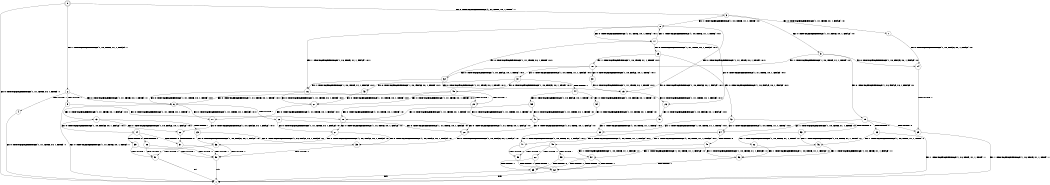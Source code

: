 digraph BCG {
size = "7, 10.5";
center = TRUE;
node [shape = circle];
0 [peripheries = 2];
0 -> 1 [label = "EX !0 !ATOMIC_EXCH_BRANCH (1, +1, TRUE, +0, 1, TRUE) !::"];
0 -> 2 [label = "EX !1 !ATOMIC_EXCH_BRANCH (1, +0, TRUE, +1, 1, FALSE) !::"];
0 -> 3 [label = "EX !0 !ATOMIC_EXCH_BRANCH (1, +1, TRUE, +0, 1, TRUE) !::"];
2 -> 4 [label = "TERMINATE !1"];
2 -> 5 [label = "TERMINATE !1"];
2 -> 6 [label = "EX !0 !ATOMIC_EXCH_BRANCH (1, +1, TRUE, +0, 1, TRUE) !:1:"];
3 -> 7 [label = "EX !0 !ATOMIC_EXCH_BRANCH (1, +1, TRUE, +0, 1, FALSE) !:0:"];
3 -> 8 [label = "EX !1 !ATOMIC_EXCH_BRANCH (1, +0, TRUE, +1, 1, TRUE) !:0:"];
3 -> 9 [label = "EX !0 !ATOMIC_EXCH_BRANCH (1, +1, TRUE, +0, 1, FALSE) !:0:"];
4 -> 1 [label = "EX !0 !ATOMIC_EXCH_BRANCH (1, +1, TRUE, +0, 1, TRUE) !::"];
5 -> 1 [label = "EX !0 !ATOMIC_EXCH_BRANCH (1, +1, TRUE, +0, 1, TRUE) !::"];
5 -> 10 [label = "EX !0 !ATOMIC_EXCH_BRANCH (1, +1, TRUE, +0, 1, TRUE) !::"];
6 -> 11 [label = "EX !0 !ATOMIC_EXCH_BRANCH (1, +1, TRUE, +0, 1, FALSE) !:0:1:"];
6 -> 12 [label = "TERMINATE !1"];
6 -> 13 [label = "EX !0 !ATOMIC_EXCH_BRANCH (1, +1, TRUE, +0, 1, FALSE) !:0:1:"];
7 -> 14 [label = "EX !0 !ATOMIC_EXCH_BRANCH (1, +0, FALSE, +0, 1, FALSE) !:0:"];
8 -> 15 [label = "EX !0 !ATOMIC_EXCH_BRANCH (1, +1, TRUE, +0, 1, TRUE) !:0:1:"];
8 -> 16 [label = "EX !1 !ATOMIC_EXCH_BRANCH (1, +0, TRUE, +1, 1, FALSE) !:0:1:"];
8 -> 17 [label = "EX !0 !ATOMIC_EXCH_BRANCH (1, +1, TRUE, +0, 1, TRUE) !:0:1:"];
9 -> 14 [label = "EX !0 !ATOMIC_EXCH_BRANCH (1, +0, FALSE, +0, 1, FALSE) !:0:"];
9 -> 18 [label = "EX !1 !ATOMIC_EXCH_BRANCH (1, +0, TRUE, +1, 1, TRUE) !:0:"];
9 -> 19 [label = "EX !0 !ATOMIC_EXCH_BRANCH (1, +0, FALSE, +0, 1, FALSE) !:0:"];
10 -> 20 [label = "EX !0 !ATOMIC_EXCH_BRANCH (1, +1, TRUE, +0, 1, FALSE) !:0:"];
10 -> 21 [label = "EX !0 !ATOMIC_EXCH_BRANCH (1, +1, TRUE, +0, 1, FALSE) !:0:"];
11 -> 22 [label = "EX !0 !ATOMIC_EXCH_BRANCH (1, +0, FALSE, +0, 1, FALSE) !:0:1:"];
12 -> 20 [label = "EX !0 !ATOMIC_EXCH_BRANCH (1, +1, TRUE, +0, 1, FALSE) !:0:"];
12 -> 21 [label = "EX !0 !ATOMIC_EXCH_BRANCH (1, +1, TRUE, +0, 1, FALSE) !:0:"];
13 -> 22 [label = "EX !0 !ATOMIC_EXCH_BRANCH (1, +0, FALSE, +0, 1, FALSE) !:0:1:"];
13 -> 23 [label = "TERMINATE !1"];
13 -> 24 [label = "EX !0 !ATOMIC_EXCH_BRANCH (1, +0, FALSE, +0, 1, FALSE) !:0:1:"];
14 -> 25 [label = "TERMINATE !0"];
15 -> 26 [label = "EX !0 !ATOMIC_EXCH_BRANCH (1, +1, TRUE, +0, 1, FALSE) !:0:1:"];
16 -> 27 [label = "EX !0 !ATOMIC_EXCH_BRANCH (1, +1, TRUE, +0, 1, TRUE) !:0:1:"];
16 -> 28 [label = "TERMINATE !1"];
16 -> 6 [label = "EX !0 !ATOMIC_EXCH_BRANCH (1, +1, TRUE, +0, 1, TRUE) !:0:1:"];
17 -> 26 [label = "EX !0 !ATOMIC_EXCH_BRANCH (1, +1, TRUE, +0, 1, FALSE) !:0:1:"];
17 -> 8 [label = "EX !1 !ATOMIC_EXCH_BRANCH (1, +0, TRUE, +1, 1, TRUE) !:0:1:"];
17 -> 29 [label = "EX !0 !ATOMIC_EXCH_BRANCH (1, +1, TRUE, +0, 1, FALSE) !:0:1:"];
18 -> 30 [label = "EX !0 !ATOMIC_EXCH_BRANCH (1, +0, FALSE, +0, 1, TRUE) !:0:1:"];
18 -> 31 [label = "EX !1 !ATOMIC_EXCH_BRANCH (1, +0, TRUE, +1, 1, FALSE) !:0:1:"];
18 -> 32 [label = "EX !0 !ATOMIC_EXCH_BRANCH (1, +0, FALSE, +0, 1, TRUE) !:0:1:"];
19 -> 25 [label = "TERMINATE !0"];
19 -> 33 [label = "TERMINATE !0"];
19 -> 34 [label = "EX !1 !ATOMIC_EXCH_BRANCH (1, +0, TRUE, +1, 1, TRUE) !:0:"];
20 -> 35 [label = "EX !0 !ATOMIC_EXCH_BRANCH (1, +0, FALSE, +0, 1, FALSE) !:0:"];
21 -> 35 [label = "EX !0 !ATOMIC_EXCH_BRANCH (1, +0, FALSE, +0, 1, FALSE) !:0:"];
21 -> 36 [label = "EX !0 !ATOMIC_EXCH_BRANCH (1, +0, FALSE, +0, 1, FALSE) !:0:"];
22 -> 37 [label = "TERMINATE !0"];
23 -> 35 [label = "EX !0 !ATOMIC_EXCH_BRANCH (1, +0, FALSE, +0, 1, FALSE) !:0:"];
23 -> 36 [label = "EX !0 !ATOMIC_EXCH_BRANCH (1, +0, FALSE, +0, 1, FALSE) !:0:"];
24 -> 37 [label = "TERMINATE !0"];
24 -> 38 [label = "TERMINATE !1"];
24 -> 39 [label = "TERMINATE !0"];
25 -> 1 [label = "EX !1 !ATOMIC_EXCH_BRANCH (1, +0, TRUE, +1, 1, TRUE) !::"];
26 -> 40 [label = "EX !0 !ATOMIC_EXCH_BRANCH (1, +0, FALSE, +0, 1, FALSE) !:0:1:"];
27 -> 11 [label = "EX !0 !ATOMIC_EXCH_BRANCH (1, +1, TRUE, +0, 1, FALSE) !:0:1:"];
28 -> 41 [label = "EX !0 !ATOMIC_EXCH_BRANCH (1, +1, TRUE, +0, 1, TRUE) !:0:"];
28 -> 10 [label = "EX !0 !ATOMIC_EXCH_BRANCH (1, +1, TRUE, +0, 1, TRUE) !:0:"];
29 -> 40 [label = "EX !0 !ATOMIC_EXCH_BRANCH (1, +0, FALSE, +0, 1, FALSE) !:0:1:"];
29 -> 18 [label = "EX !1 !ATOMIC_EXCH_BRANCH (1, +0, TRUE, +1, 1, TRUE) !:0:1:"];
29 -> 42 [label = "EX !0 !ATOMIC_EXCH_BRANCH (1, +0, FALSE, +0, 1, FALSE) !:0:1:"];
30 -> 15 [label = "EX !0 !ATOMIC_EXCH_BRANCH (1, +1, TRUE, +0, 1, TRUE) !:0:1:"];
31 -> 43 [label = "EX !0 !ATOMIC_EXCH_BRANCH (1, +0, FALSE, +0, 1, TRUE) !:0:1:"];
31 -> 44 [label = "TERMINATE !1"];
31 -> 45 [label = "EX !0 !ATOMIC_EXCH_BRANCH (1, +0, FALSE, +0, 1, TRUE) !:0:1:"];
32 -> 15 [label = "EX !0 !ATOMIC_EXCH_BRANCH (1, +1, TRUE, +0, 1, TRUE) !:0:1:"];
32 -> 16 [label = "EX !1 !ATOMIC_EXCH_BRANCH (1, +0, TRUE, +1, 1, FALSE) !:0:1:"];
32 -> 17 [label = "EX !0 !ATOMIC_EXCH_BRANCH (1, +1, TRUE, +0, 1, TRUE) !:0:1:"];
33 -> 1 [label = "EX !1 !ATOMIC_EXCH_BRANCH (1, +0, TRUE, +1, 1, TRUE) !::"];
33 -> 46 [label = "EX !1 !ATOMIC_EXCH_BRANCH (1, +0, TRUE, +1, 1, TRUE) !::"];
34 -> 47 [label = "EX !1 !ATOMIC_EXCH_BRANCH (1, +0, TRUE, +1, 1, FALSE) !:0:1:"];
34 -> 48 [label = "TERMINATE !0"];
34 -> 49 [label = "EX !1 !ATOMIC_EXCH_BRANCH (1, +0, TRUE, +1, 1, FALSE) !:0:1:"];
35 -> 50 [label = "TERMINATE !0"];
36 -> 50 [label = "TERMINATE !0"];
36 -> 51 [label = "TERMINATE !0"];
37 -> 50 [label = "TERMINATE !1"];
38 -> 50 [label = "TERMINATE !0"];
38 -> 51 [label = "TERMINATE !0"];
39 -> 50 [label = "TERMINATE !1"];
39 -> 51 [label = "TERMINATE !1"];
40 -> 52 [label = "EX !1 !ATOMIC_EXCH_BRANCH (1, +0, TRUE, +1, 1, TRUE) !:0:1:"];
41 -> 20 [label = "EX !0 !ATOMIC_EXCH_BRANCH (1, +1, TRUE, +0, 1, FALSE) !:0:"];
42 -> 52 [label = "EX !1 !ATOMIC_EXCH_BRANCH (1, +0, TRUE, +1, 1, TRUE) !:0:1:"];
42 -> 53 [label = "TERMINATE !0"];
42 -> 34 [label = "EX !1 !ATOMIC_EXCH_BRANCH (1, +0, TRUE, +1, 1, TRUE) !:0:1:"];
43 -> 27 [label = "EX !0 !ATOMIC_EXCH_BRANCH (1, +1, TRUE, +0, 1, TRUE) !:0:1:"];
44 -> 54 [label = "EX !0 !ATOMIC_EXCH_BRANCH (1, +0, FALSE, +0, 1, TRUE) !:0:"];
44 -> 55 [label = "EX !0 !ATOMIC_EXCH_BRANCH (1, +0, FALSE, +0, 1, TRUE) !:0:"];
45 -> 27 [label = "EX !0 !ATOMIC_EXCH_BRANCH (1, +1, TRUE, +0, 1, TRUE) !:0:1:"];
45 -> 28 [label = "TERMINATE !1"];
45 -> 6 [label = "EX !0 !ATOMIC_EXCH_BRANCH (1, +1, TRUE, +0, 1, TRUE) !:0:1:"];
46 -> 56 [label = "EX !1 !ATOMIC_EXCH_BRANCH (1, +0, TRUE, +1, 1, FALSE) !:1:"];
46 -> 57 [label = "EX !1 !ATOMIC_EXCH_BRANCH (1, +0, TRUE, +1, 1, FALSE) !:1:"];
47 -> 58 [label = "TERMINATE !0"];
48 -> 56 [label = "EX !1 !ATOMIC_EXCH_BRANCH (1, +0, TRUE, +1, 1, FALSE) !:1:"];
48 -> 57 [label = "EX !1 !ATOMIC_EXCH_BRANCH (1, +0, TRUE, +1, 1, FALSE) !:1:"];
49 -> 58 [label = "TERMINATE !0"];
49 -> 59 [label = "TERMINATE !1"];
49 -> 60 [label = "TERMINATE !0"];
50 -> 1 [label = "exit"];
51 -> 1 [label = "exit"];
52 -> 47 [label = "EX !1 !ATOMIC_EXCH_BRANCH (1, +0, TRUE, +1, 1, FALSE) !:0:1:"];
53 -> 61 [label = "EX !1 !ATOMIC_EXCH_BRANCH (1, +0, TRUE, +1, 1, TRUE) !:1:"];
53 -> 46 [label = "EX !1 !ATOMIC_EXCH_BRANCH (1, +0, TRUE, +1, 1, TRUE) !:1:"];
54 -> 41 [label = "EX !0 !ATOMIC_EXCH_BRANCH (1, +1, TRUE, +0, 1, TRUE) !:0:"];
55 -> 41 [label = "EX !0 !ATOMIC_EXCH_BRANCH (1, +1, TRUE, +0, 1, TRUE) !:0:"];
55 -> 10 [label = "EX !0 !ATOMIC_EXCH_BRANCH (1, +1, TRUE, +0, 1, TRUE) !:0:"];
56 -> 62 [label = "TERMINATE !1"];
57 -> 62 [label = "TERMINATE !1"];
57 -> 63 [label = "TERMINATE !1"];
58 -> 62 [label = "TERMINATE !1"];
59 -> 62 [label = "TERMINATE !0"];
59 -> 63 [label = "TERMINATE !0"];
60 -> 62 [label = "TERMINATE !1"];
60 -> 63 [label = "TERMINATE !1"];
61 -> 56 [label = "EX !1 !ATOMIC_EXCH_BRANCH (1, +0, TRUE, +1, 1, FALSE) !:1:"];
62 -> 1 [label = "exit"];
63 -> 1 [label = "exit"];
}
